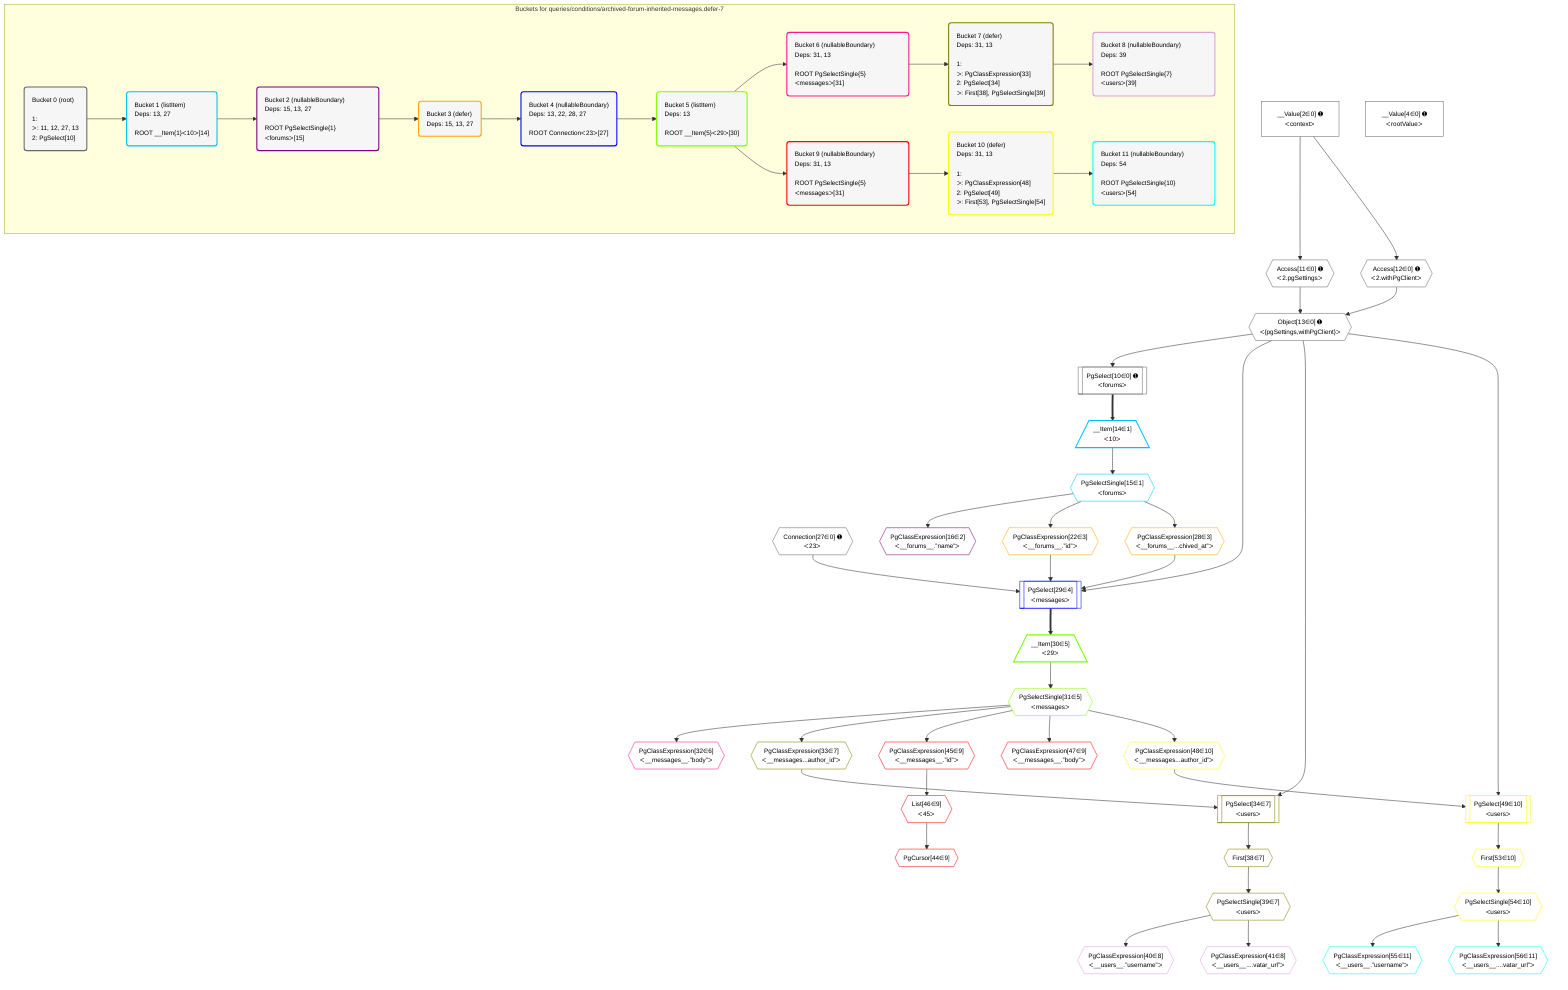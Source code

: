 %%{init: {'themeVariables': { 'fontSize': '12px'}}}%%
graph TD
    classDef path fill:#eee,stroke:#000,color:#000
    classDef plan fill:#fff,stroke-width:1px,color:#000
    classDef itemplan fill:#fff,stroke-width:2px,color:#000
    classDef unbatchedplan fill:#dff,stroke-width:1px,color:#000
    classDef sideeffectplan fill:#fcc,stroke-width:2px,color:#000
    classDef bucket fill:#f6f6f6,color:#000,stroke-width:2px,text-align:left


    %% plan dependencies
    Object13{{"Object[13∈0] ➊<br />ᐸ{pgSettings,withPgClient}ᐳ"}}:::plan
    Access11{{"Access[11∈0] ➊<br />ᐸ2.pgSettingsᐳ"}}:::plan
    Access12{{"Access[12∈0] ➊<br />ᐸ2.withPgClientᐳ"}}:::plan
    Access11 & Access12 --> Object13
    PgSelect10[["PgSelect[10∈0] ➊<br />ᐸforumsᐳ"]]:::plan
    Object13 --> PgSelect10
    __Value2["__Value[2∈0] ➊<br />ᐸcontextᐳ"]:::plan
    __Value2 --> Access11
    __Value2 --> Access12
    __Value4["__Value[4∈0] ➊<br />ᐸrootValueᐳ"]:::plan
    Connection27{{"Connection[27∈0] ➊<br />ᐸ23ᐳ"}}:::plan
    __Item14[/"__Item[14∈1]<br />ᐸ10ᐳ"\]:::itemplan
    PgSelect10 ==> __Item14
    PgSelectSingle15{{"PgSelectSingle[15∈1]<br />ᐸforumsᐳ"}}:::plan
    __Item14 --> PgSelectSingle15
    PgClassExpression16{{"PgClassExpression[16∈2]<br />ᐸ__forums__.”name”ᐳ"}}:::plan
    PgSelectSingle15 --> PgClassExpression16
    PgClassExpression22{{"PgClassExpression[22∈3]<br />ᐸ__forums__.”id”ᐳ"}}:::plan
    PgSelectSingle15 --> PgClassExpression22
    PgClassExpression28{{"PgClassExpression[28∈3]<br />ᐸ__forums__...chived_at”ᐳ"}}:::plan
    PgSelectSingle15 --> PgClassExpression28
    PgSelect29[["PgSelect[29∈4]<br />ᐸmessagesᐳ"]]:::plan
    Object13 & PgClassExpression22 & PgClassExpression28 & Connection27 --> PgSelect29
    __Item30[/"__Item[30∈5]<br />ᐸ29ᐳ"\]:::itemplan
    PgSelect29 ==> __Item30
    PgSelectSingle31{{"PgSelectSingle[31∈5]<br />ᐸmessagesᐳ"}}:::plan
    __Item30 --> PgSelectSingle31
    PgClassExpression32{{"PgClassExpression[32∈6]<br />ᐸ__messages__.”body”ᐳ"}}:::plan
    PgSelectSingle31 --> PgClassExpression32
    PgSelect34[["PgSelect[34∈7]<br />ᐸusersᐳ"]]:::plan
    PgClassExpression33{{"PgClassExpression[33∈7]<br />ᐸ__messages...author_id”ᐳ"}}:::plan
    Object13 & PgClassExpression33 --> PgSelect34
    PgSelectSingle31 --> PgClassExpression33
    First38{{"First[38∈7]"}}:::plan
    PgSelect34 --> First38
    PgSelectSingle39{{"PgSelectSingle[39∈7]<br />ᐸusersᐳ"}}:::plan
    First38 --> PgSelectSingle39
    PgClassExpression40{{"PgClassExpression[40∈8]<br />ᐸ__users__.”username”ᐳ"}}:::plan
    PgSelectSingle39 --> PgClassExpression40
    PgClassExpression41{{"PgClassExpression[41∈8]<br />ᐸ__users__....vatar_url”ᐳ"}}:::plan
    PgSelectSingle39 --> PgClassExpression41
    PgCursor44{{"PgCursor[44∈9]"}}:::plan
    List46{{"List[46∈9]<br />ᐸ45ᐳ"}}:::plan
    List46 --> PgCursor44
    PgClassExpression45{{"PgClassExpression[45∈9]<br />ᐸ__messages__.”id”ᐳ"}}:::plan
    PgSelectSingle31 --> PgClassExpression45
    PgClassExpression45 --> List46
    PgClassExpression47{{"PgClassExpression[47∈9]<br />ᐸ__messages__.”body”ᐳ"}}:::plan
    PgSelectSingle31 --> PgClassExpression47
    PgSelect49[["PgSelect[49∈10]<br />ᐸusersᐳ"]]:::plan
    PgClassExpression48{{"PgClassExpression[48∈10]<br />ᐸ__messages...author_id”ᐳ"}}:::plan
    Object13 & PgClassExpression48 --> PgSelect49
    PgSelectSingle31 --> PgClassExpression48
    First53{{"First[53∈10]"}}:::plan
    PgSelect49 --> First53
    PgSelectSingle54{{"PgSelectSingle[54∈10]<br />ᐸusersᐳ"}}:::plan
    First53 --> PgSelectSingle54
    PgClassExpression55{{"PgClassExpression[55∈11]<br />ᐸ__users__.”username”ᐳ"}}:::plan
    PgSelectSingle54 --> PgClassExpression55
    PgClassExpression56{{"PgClassExpression[56∈11]<br />ᐸ__users__....vatar_url”ᐳ"}}:::plan
    PgSelectSingle54 --> PgClassExpression56

    %% define steps

    subgraph "Buckets for queries/conditions/archived-forum-inherited-messages.defer-7"
    Bucket0("Bucket 0 (root)<br /><br />1: <br />ᐳ: 11, 12, 27, 13<br />2: PgSelect[10]"):::bucket
    classDef bucket0 stroke:#696969
    class Bucket0,__Value2,__Value4,PgSelect10,Access11,Access12,Object13,Connection27 bucket0
    Bucket1("Bucket 1 (listItem)<br />Deps: 13, 27<br /><br />ROOT __Item{1}ᐸ10ᐳ[14]"):::bucket
    classDef bucket1 stroke:#00bfff
    class Bucket1,__Item14,PgSelectSingle15 bucket1
    Bucket2("Bucket 2 (nullableBoundary)<br />Deps: 15, 13, 27<br /><br />ROOT PgSelectSingle{1}ᐸforumsᐳ[15]"):::bucket
    classDef bucket2 stroke:#7f007f
    class Bucket2,PgClassExpression16 bucket2
    Bucket3("Bucket 3 (defer)<br />Deps: 15, 13, 27"):::bucket
    classDef bucket3 stroke:#ffa500
    class Bucket3,PgClassExpression22,PgClassExpression28 bucket3
    Bucket4("Bucket 4 (nullableBoundary)<br />Deps: 13, 22, 28, 27<br /><br />ROOT Connectionᐸ23ᐳ[27]"):::bucket
    classDef bucket4 stroke:#0000ff
    class Bucket4,PgSelect29 bucket4
    Bucket5("Bucket 5 (listItem)<br />Deps: 13<br /><br />ROOT __Item{5}ᐸ29ᐳ[30]"):::bucket
    classDef bucket5 stroke:#7fff00
    class Bucket5,__Item30,PgSelectSingle31 bucket5
    Bucket6("Bucket 6 (nullableBoundary)<br />Deps: 31, 13<br /><br />ROOT PgSelectSingle{5}ᐸmessagesᐳ[31]"):::bucket
    classDef bucket6 stroke:#ff1493
    class Bucket6,PgClassExpression32 bucket6
    Bucket7("Bucket 7 (defer)<br />Deps: 31, 13<br /><br />1: <br />ᐳ: PgClassExpression[33]<br />2: PgSelect[34]<br />ᐳ: First[38], PgSelectSingle[39]"):::bucket
    classDef bucket7 stroke:#808000
    class Bucket7,PgClassExpression33,PgSelect34,First38,PgSelectSingle39 bucket7
    Bucket8("Bucket 8 (nullableBoundary)<br />Deps: 39<br /><br />ROOT PgSelectSingle{7}ᐸusersᐳ[39]"):::bucket
    classDef bucket8 stroke:#dda0dd
    class Bucket8,PgClassExpression40,PgClassExpression41 bucket8
    Bucket9("Bucket 9 (nullableBoundary)<br />Deps: 31, 13<br /><br />ROOT PgSelectSingle{5}ᐸmessagesᐳ[31]"):::bucket
    classDef bucket9 stroke:#ff0000
    class Bucket9,PgCursor44,PgClassExpression45,List46,PgClassExpression47 bucket9
    Bucket10("Bucket 10 (defer)<br />Deps: 31, 13<br /><br />1: <br />ᐳ: PgClassExpression[48]<br />2: PgSelect[49]<br />ᐳ: First[53], PgSelectSingle[54]"):::bucket
    classDef bucket10 stroke:#ffff00
    class Bucket10,PgClassExpression48,PgSelect49,First53,PgSelectSingle54 bucket10
    Bucket11("Bucket 11 (nullableBoundary)<br />Deps: 54<br /><br />ROOT PgSelectSingle{10}ᐸusersᐳ[54]"):::bucket
    classDef bucket11 stroke:#00ffff
    class Bucket11,PgClassExpression55,PgClassExpression56 bucket11
    Bucket0 --> Bucket1
    Bucket1 --> Bucket2
    Bucket2 --> Bucket3
    Bucket3 --> Bucket4
    Bucket4 --> Bucket5
    Bucket5 --> Bucket6 & Bucket9
    Bucket6 --> Bucket7
    Bucket7 --> Bucket8
    Bucket9 --> Bucket10
    Bucket10 --> Bucket11
    end
